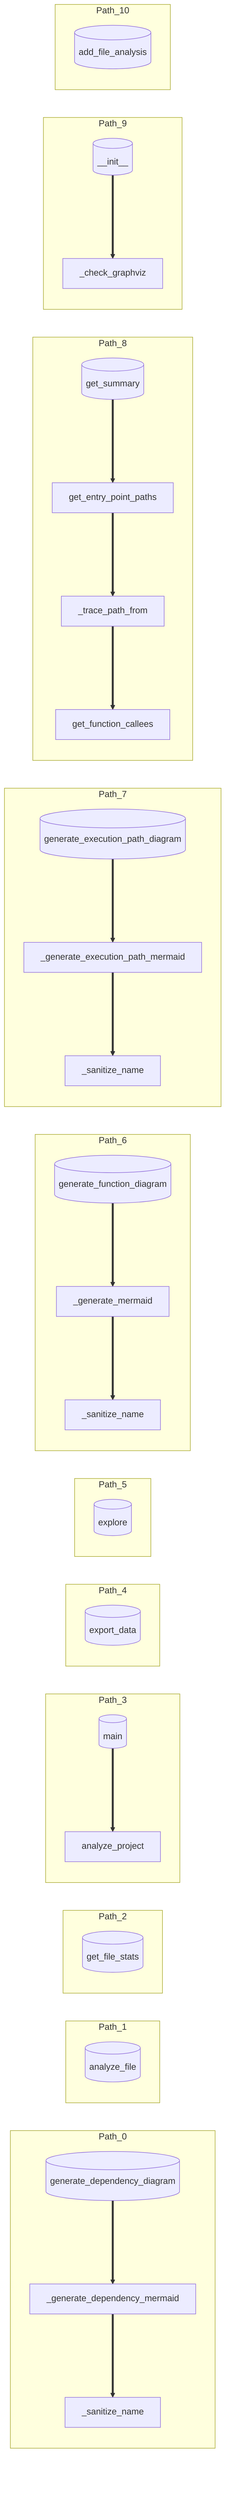graph LR;
  subgraph Path_0
    generate_dependency_diagram_0[(generate_dependency_diagram)];
    generate_dependency_diagram_0 ===> n__generate_dependency_mermaid_0;
    n__generate_dependency_mermaid_0[_generate_dependency_mermaid];
    n__generate_dependency_mermaid_0 ===> n__sanitize_name_0;
    n__sanitize_name_0[_sanitize_name];
  end
  subgraph Path_1
    analyze_file_1[(analyze_file)];
  end
  subgraph Path_2
    get_file_stats_2[(get_file_stats)];
  end
  subgraph Path_3
    main_3[(main)];
    main_3 ===> analyze_project_3;
    analyze_project_3[analyze_project];
  end
  subgraph Path_4
    export_data_4[(export_data)];
  end
  subgraph Path_5
    explore_5[(explore)];
  end
  subgraph Path_6
    generate_function_diagram_6[(generate_function_diagram)];
    generate_function_diagram_6 ===> n__generate_mermaid_6;
    n__generate_mermaid_6[_generate_mermaid];
    n__generate_mermaid_6 ===> n__sanitize_name_6;
    n__sanitize_name_6[_sanitize_name];
  end
  subgraph Path_7
    generate_execution_path_diagram_7[(generate_execution_path_diagram)];
    generate_execution_path_diagram_7 ===> n__generate_execution_path_mermaid_7;
    n__generate_execution_path_mermaid_7[_generate_execution_path_mermaid];
    n__generate_execution_path_mermaid_7 ===> n__sanitize_name_7;
    n__sanitize_name_7[_sanitize_name];
  end
  subgraph Path_8
    get_summary_8[(get_summary)];
    get_summary_8 ===> get_entry_point_paths_8;
    get_entry_point_paths_8[get_entry_point_paths];
    get_entry_point_paths_8 ===> n__trace_path_from_8;
    n__trace_path_from_8[_trace_path_from];
    n__trace_path_from_8 ===> get_function_callees_8;
    get_function_callees_8[get_function_callees];
  end
  subgraph Path_9
    n___init___9[(__init__)];
    n___init___9 ===> n__check_graphviz_9;
    n__check_graphviz_9[_check_graphviz];
  end
  subgraph Path_10
    add_file_analysis_10[(add_file_analysis)];
  end